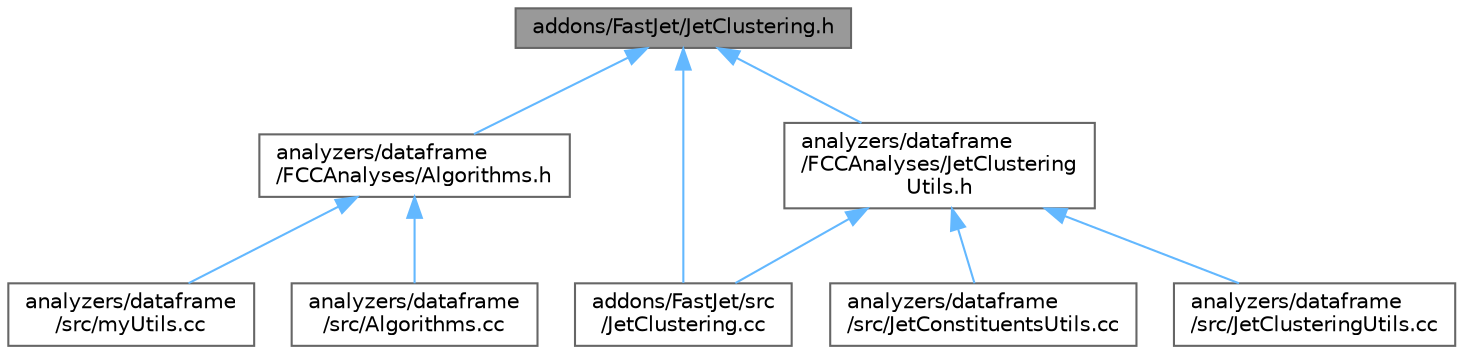 digraph "addons/FastJet/JetClustering.h"
{
 // LATEX_PDF_SIZE
  bgcolor="transparent";
  edge [fontname=Helvetica,fontsize=10,labelfontname=Helvetica,labelfontsize=10];
  node [fontname=Helvetica,fontsize=10,shape=box,height=0.2,width=0.4];
  Node1 [id="Node000001",label="addons/FastJet/JetClustering.h",height=0.2,width=0.4,color="gray40", fillcolor="grey60", style="filled", fontcolor="black",tooltip=" "];
  Node1 -> Node2 [id="edge1_Node000001_Node000002",dir="back",color="steelblue1",style="solid",tooltip=" "];
  Node2 [id="Node000002",label="addons/FastJet/src\l/JetClustering.cc",height=0.2,width=0.4,color="grey40", fillcolor="white", style="filled",URL="$_jet_clustering_8cc.html",tooltip=" "];
  Node1 -> Node3 [id="edge2_Node000001_Node000003",dir="back",color="steelblue1",style="solid",tooltip=" "];
  Node3 [id="Node000003",label="analyzers/dataframe\l/FCCAnalyses/Algorithms.h",height=0.2,width=0.4,color="grey40", fillcolor="white", style="filled",URL="$_algorithms_8h.html",tooltip=" "];
  Node3 -> Node4 [id="edge3_Node000003_Node000004",dir="back",color="steelblue1",style="solid",tooltip=" "];
  Node4 [id="Node000004",label="analyzers/dataframe\l/src/Algorithms.cc",height=0.2,width=0.4,color="grey40", fillcolor="white", style="filled",URL="$_algorithms_8cc.html",tooltip=" "];
  Node3 -> Node5 [id="edge4_Node000003_Node000005",dir="back",color="steelblue1",style="solid",tooltip=" "];
  Node5 [id="Node000005",label="analyzers/dataframe\l/src/myUtils.cc",height=0.2,width=0.4,color="grey40", fillcolor="white", style="filled",URL="$my_utils_8cc.html",tooltip=" "];
  Node1 -> Node6 [id="edge5_Node000001_Node000006",dir="back",color="steelblue1",style="solid",tooltip=" "];
  Node6 [id="Node000006",label="analyzers/dataframe\l/FCCAnalyses/JetClustering\lUtils.h",height=0.2,width=0.4,color="grey40", fillcolor="white", style="filled",URL="$_jet_clustering_utils_8h.html",tooltip=" "];
  Node6 -> Node2 [id="edge6_Node000006_Node000002",dir="back",color="steelblue1",style="solid",tooltip=" "];
  Node6 -> Node7 [id="edge7_Node000006_Node000007",dir="back",color="steelblue1",style="solid",tooltip=" "];
  Node7 [id="Node000007",label="analyzers/dataframe\l/src/JetClusteringUtils.cc",height=0.2,width=0.4,color="grey40", fillcolor="white", style="filled",URL="$_jet_clustering_utils_8cc.html",tooltip=" "];
  Node6 -> Node8 [id="edge8_Node000006_Node000008",dir="back",color="steelblue1",style="solid",tooltip=" "];
  Node8 [id="Node000008",label="analyzers/dataframe\l/src/JetConstituentsUtils.cc",height=0.2,width=0.4,color="grey40", fillcolor="white", style="filled",URL="$_jet_constituents_utils_8cc.html",tooltip=" "];
}
